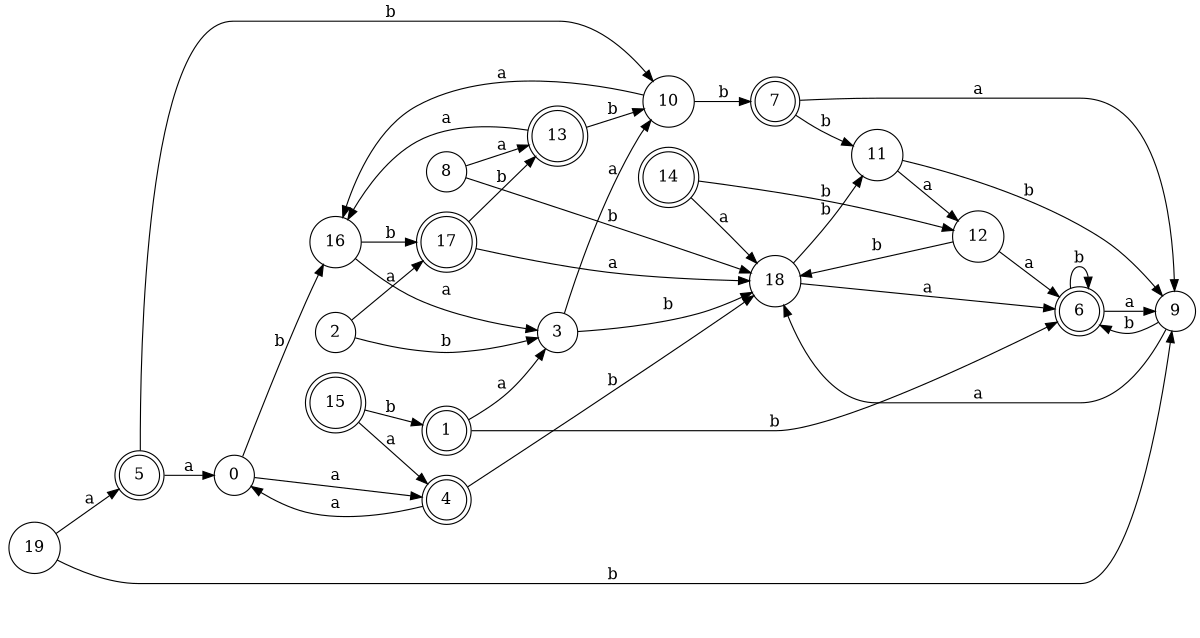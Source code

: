 digraph n16_8 {
__start0 [label="" shape="none"];

rankdir=LR;
size="8,5";

s0 [style="filled", color="black", fillcolor="white" shape="circle", label="0"];
s1 [style="rounded,filled", color="black", fillcolor="white" shape="doublecircle", label="1"];
s2 [style="filled", color="black", fillcolor="white" shape="circle", label="2"];
s3 [style="filled", color="black", fillcolor="white" shape="circle", label="3"];
s4 [style="rounded,filled", color="black", fillcolor="white" shape="doublecircle", label="4"];
s5 [style="rounded,filled", color="black", fillcolor="white" shape="doublecircle", label="5"];
s6 [style="rounded,filled", color="black", fillcolor="white" shape="doublecircle", label="6"];
s7 [style="rounded,filled", color="black", fillcolor="white" shape="doublecircle", label="7"];
s8 [style="filled", color="black", fillcolor="white" shape="circle", label="8"];
s9 [style="filled", color="black", fillcolor="white" shape="circle", label="9"];
s10 [style="filled", color="black", fillcolor="white" shape="circle", label="10"];
s11 [style="filled", color="black", fillcolor="white" shape="circle", label="11"];
s12 [style="filled", color="black", fillcolor="white" shape="circle", label="12"];
s13 [style="rounded,filled", color="black", fillcolor="white" shape="doublecircle", label="13"];
s14 [style="rounded,filled", color="black", fillcolor="white" shape="doublecircle", label="14"];
s15 [style="rounded,filled", color="black", fillcolor="white" shape="doublecircle", label="15"];
s16 [style="filled", color="black", fillcolor="white" shape="circle", label="16"];
s17 [style="rounded,filled", color="black", fillcolor="white" shape="doublecircle", label="17"];
s18 [style="filled", color="black", fillcolor="white" shape="circle", label="18"];
s19 [style="filled", color="black", fillcolor="white" shape="circle", label="19"];
s0 -> s4 [label="a"];
s0 -> s16 [label="b"];
s1 -> s3 [label="a"];
s1 -> s6 [label="b"];
s2 -> s17 [label="a"];
s2 -> s3 [label="b"];
s3 -> s10 [label="a"];
s3 -> s18 [label="b"];
s4 -> s0 [label="a"];
s4 -> s18 [label="b"];
s5 -> s0 [label="a"];
s5 -> s10 [label="b"];
s6 -> s9 [label="a"];
s6 -> s6 [label="b"];
s7 -> s9 [label="a"];
s7 -> s11 [label="b"];
s8 -> s13 [label="a"];
s8 -> s18 [label="b"];
s9 -> s18 [label="a"];
s9 -> s6 [label="b"];
s10 -> s16 [label="a"];
s10 -> s7 [label="b"];
s11 -> s12 [label="a"];
s11 -> s9 [label="b"];
s12 -> s6 [label="a"];
s12 -> s18 [label="b"];
s13 -> s16 [label="a"];
s13 -> s10 [label="b"];
s14 -> s18 [label="a"];
s14 -> s12 [label="b"];
s15 -> s4 [label="a"];
s15 -> s1 [label="b"];
s16 -> s3 [label="a"];
s16 -> s17 [label="b"];
s17 -> s18 [label="a"];
s17 -> s13 [label="b"];
s18 -> s6 [label="a"];
s18 -> s11 [label="b"];
s19 -> s5 [label="a"];
s19 -> s9 [label="b"];

}